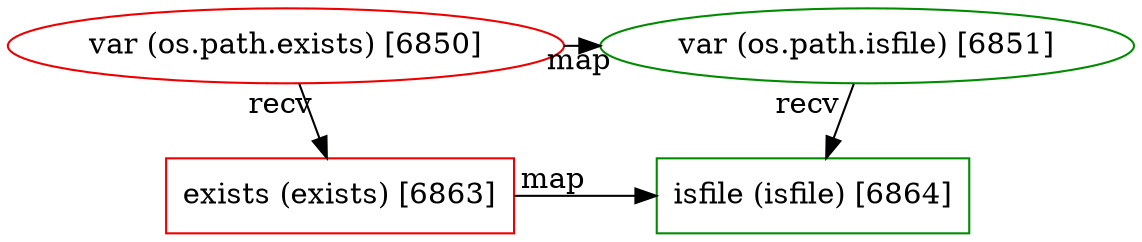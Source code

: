 digraph "fragment-11316525.dot" {
	subgraph "subgraph: 6863 to 6864" {
		graph [rank=same]
		6863 [label="exists (exists) [6863]" color=red2 shape=box]
		6864 [label="isfile (isfile) [6864]" color=green4 shape=box]
	}
	subgraph "subgraph: 6851 to 6850" {
		graph [rank=same]
		6851 [label="var (os.path.isfile) [6851]" color=green4 shape=ellipse]
		6850 [label="var (os.path.exists) [6850]" color=red2 shape=ellipse]
	}
	6850 -> 6863 [xlabel=recv]
	6851 -> 6864 [xlabel=recv]
	6863 -> 6864 [xlabel=map]
	6850 -> 6851 [xlabel=map]
}
